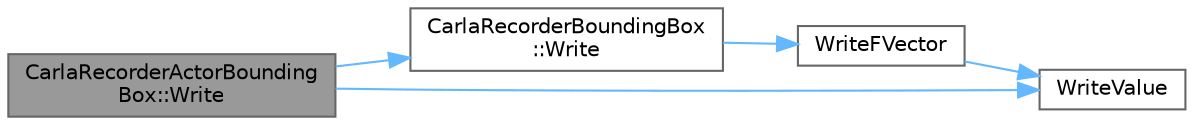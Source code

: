 digraph "CarlaRecorderActorBoundingBox::Write"
{
 // INTERACTIVE_SVG=YES
 // LATEX_PDF_SIZE
  bgcolor="transparent";
  edge [fontname=Helvetica,fontsize=10,labelfontname=Helvetica,labelfontsize=10];
  node [fontname=Helvetica,fontsize=10,shape=box,height=0.2,width=0.4];
  rankdir="LR";
  Node1 [id="Node000001",label="CarlaRecorderActorBounding\lBox::Write",height=0.2,width=0.4,color="gray40", fillcolor="grey60", style="filled", fontcolor="black",tooltip=" "];
  Node1 -> Node2 [id="edge1_Node000001_Node000002",color="steelblue1",style="solid",tooltip=" "];
  Node2 [id="Node000002",label="CarlaRecorderBoundingBox\l::Write",height=0.2,width=0.4,color="grey40", fillcolor="white", style="filled",URL="$d8/dee/structCarlaRecorderBoundingBox.html#a3ac854d94144d8013dae0feb760f5c77",tooltip=" "];
  Node2 -> Node3 [id="edge2_Node000002_Node000003",color="steelblue1",style="solid",tooltip=" "];
  Node3 [id="Node000003",label="WriteFVector",height=0.2,width=0.4,color="grey40", fillcolor="white", style="filled",URL="$d6/d51/CarlaRecorderHelpers_8cpp.html#a9a8b4129260148573aa7e5301f0540f7",tooltip=" "];
  Node3 -> Node4 [id="edge3_Node000003_Node000004",color="steelblue1",style="solid",tooltip=" "];
  Node4 [id="Node000004",label="WriteValue",height=0.2,width=0.4,color="grey40", fillcolor="white", style="filled",URL="$d6/dd1/CarlaRecorderHelpers_8h.html#ab3001b37b537aff86368f502ef8dbfa6",tooltip=" "];
  Node1 -> Node4 [id="edge4_Node000001_Node000004",color="steelblue1",style="solid",tooltip=" "];
}

